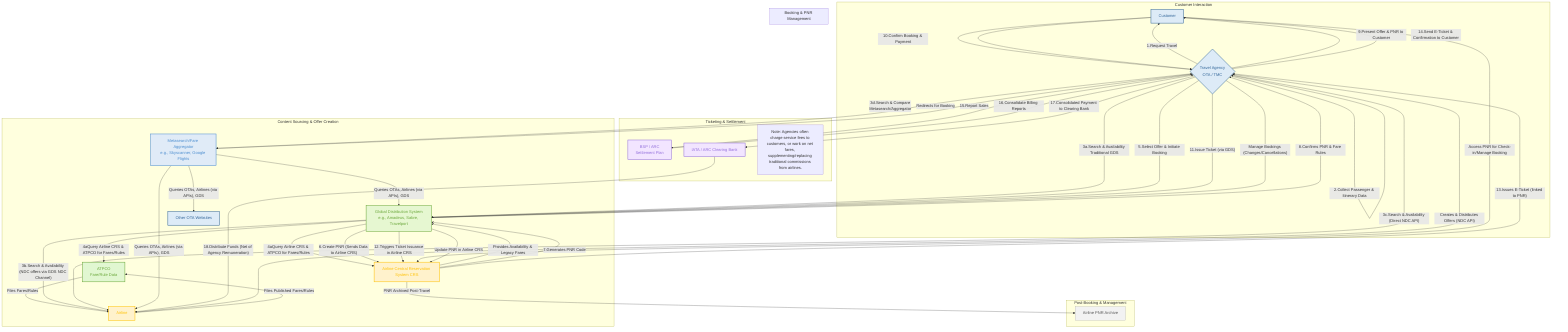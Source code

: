 graph TD
    subgraph Customer Interaction
        C[Customer] --> TA{Travel Agency<br> OTA / TMC};
        TA -- "1.Request Travel" --> C;
        TA -- "2.Collect Passenger & Itinerary Data" --> TA;
    end

    subgraph Content Sourcing & Offer Creation
        TA -- "3a.Search & Availability Traditional GDS" --> GDS[Global Distribution System<br>e.g., Amadeus, Sabre, Travelport];
        GDS -- "4aQuery Airline CRS & ATPCO for Fares/Rules" --> AirlineCRS[Airline Central Reservation System CRS] & ATPCO[ATPCO<br>Fare/Rule Data];
        ATPCO -- "Files Fares/Rules" --> Airline[Airline];
        AirlineCRS -- "Provides Availability & Legacy Fares" --> GDS;
        GDS -- "3b.Search & Availability (NDC offers via GDS NDC Channel)" --> Airline[Airline];

        TA -- "3c.Search & Availability (Direct NDC API)" --> Airline[Airline];
        Airline -- "Creates & Distributes Offers (NDC API)" --> TA;

        TA -- "3d.Search & Compare <br>Metasearch/Aggregator" --> Aggregator[Metasearch/Fare Aggregator<br>e.g., Skyscanner, Google Flights];
        Aggregator -- "Queries OTAs, Airlines (via APIs), GDS" --> OTA_Site[Other OTA Websites] & Airline[Airline] & GDS;
        Aggregator -- "Redirects for Booking" --> TA;

        Airline -->|"Files Published Fares/Rules"| ATPCO;
    end

    subgraph Booking & PNR Management
        TA -- "5.Select Offer & Initiate Booking" --> GDS;
        GDS -- "6.Create PNR (Sends Data to Airline CRS)" --> AirlineCRS;
        AirlineCRS -- "7.Generates PNR Code" --> GDS;
        GDS -- "8.Confirms PNR & Fare Rules" --> TA;
        TA -- "9.Present Offer & PNR to Customer" --> C;
        C -- "10.Confirm Booking & Payment" --> TA;
    end

    subgraph Ticketing & Settlement
        TA -- "11.Issue Ticket (via GDS)" --> GDS;
        GDS -- "12.Triggers Ticket Issuance in Airline CRS" --> AirlineCRS;
        AirlineCRS -- "13.Issues E-Ticket (linked to PNR)" --> TA;
        TA -- "14.Send E-Ticket & Confirmation to Customer" --> C;

        TA -- "15.Report Sales" --> BSP_ARC[BSP / ARC<br>Settlement Plan];
        BSP_ARC -- "16.Consolidate Billing Reports" --> TA;
        TA -- "17.Consolidated Payment to Clearing Bank" --> ClearingBank[IATA / ARC Clearing Bank];
        ClearingBank -- "18.Distribute Funds (Net of Agency Remuneration)" --> Airline[Airline];

        NoteAB[Note: Agencies often charge service fees to customers, or work on net fares, supplementing/replacing traditional commissions from airlines.]
    end

    subgraph Post-Booking & Management
        C -- "Access PNR for Check-in/Manage Booking" --> AirlineCRS;
        TA -- "Manage Bookings (Changes/Cancellations)" --> GDS;
        GDS -- "Update PNR in Airline CRS" --> AirlineCRS;
        AirlineCRS -- "PNR Archived Post-Travel" --> Archive[Airline PNR Archive];
    end

    style C fill:#DDEBF7,stroke:#336699,stroke-width:2px,color:#336699
    style TA fill:#DDEBF7,stroke:#336699,stroke-width:2px,color:#336699
    style GDS fill:#E6F7D1,stroke:#6AA73A,stroke-width:2px,color:#6AA73A
    style Airline fill:#FFF2CC,stroke:#FFC000,stroke-width:2px,color:#FFC000
    style AirlineCRS fill:#FFF2CC,stroke:#FFC000,stroke-width:2px,color:#FFC000
    style ATPCO fill:#E1F7D1,stroke:#6AA73A,stroke-width:2px,color:#6AA73A
    style Aggregator fill:#E0EBF7,stroke:#4B8DCF,stroke-width:2px,color:#4B8DCF
    style BSP_ARC fill:#F2E5FF,stroke:#9370DB,stroke-width:2px,color:#9370DB
    style ClearingBank fill:#F2E5FF,stroke:#9370DB,stroke-width:2px,color:#9370DB
    style OTA_Site fill:#DDEBF7,stroke:#336699,stroke-width:2px,color:#336699
    style Archive fill:#F2F2F2,stroke:#A0A0A0,stroke-width:1px,color:#555555